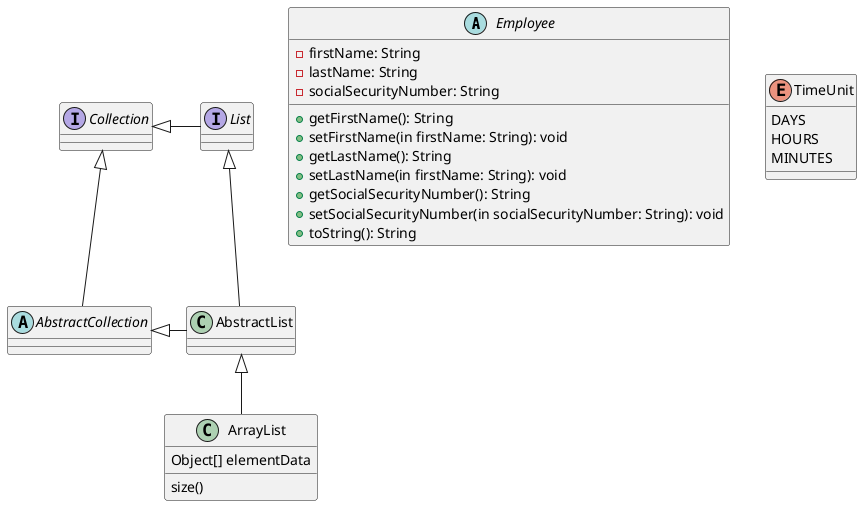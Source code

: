 @startuml
'https://plantuml.com/class-diagram

abstract class Employee {
-firstName: String
-lastName: String
-socialSecurityNumber: String

+ getFirstName(): String
+ setFirstName(in firstName: String): void
+ getLastName(): String
+ setLastName(in firstName: String): void
+ getSocialSecurityNumber(): String
+ setSocialSecurityNumber(in socialSecurityNumber: String): void
+ toString(): String
}

abstract AbstractCollection
interface List
interface Collection

List <|-- AbstractList
Collection <|-- AbstractCollection

Collection <|- List
AbstractCollection <|- AbstractList
AbstractList <|-- ArrayList



class ArrayList {
Object[] elementData
size()
}

enum TimeUnit {
DAYS
HOURS
MINUTES
}

@enduml